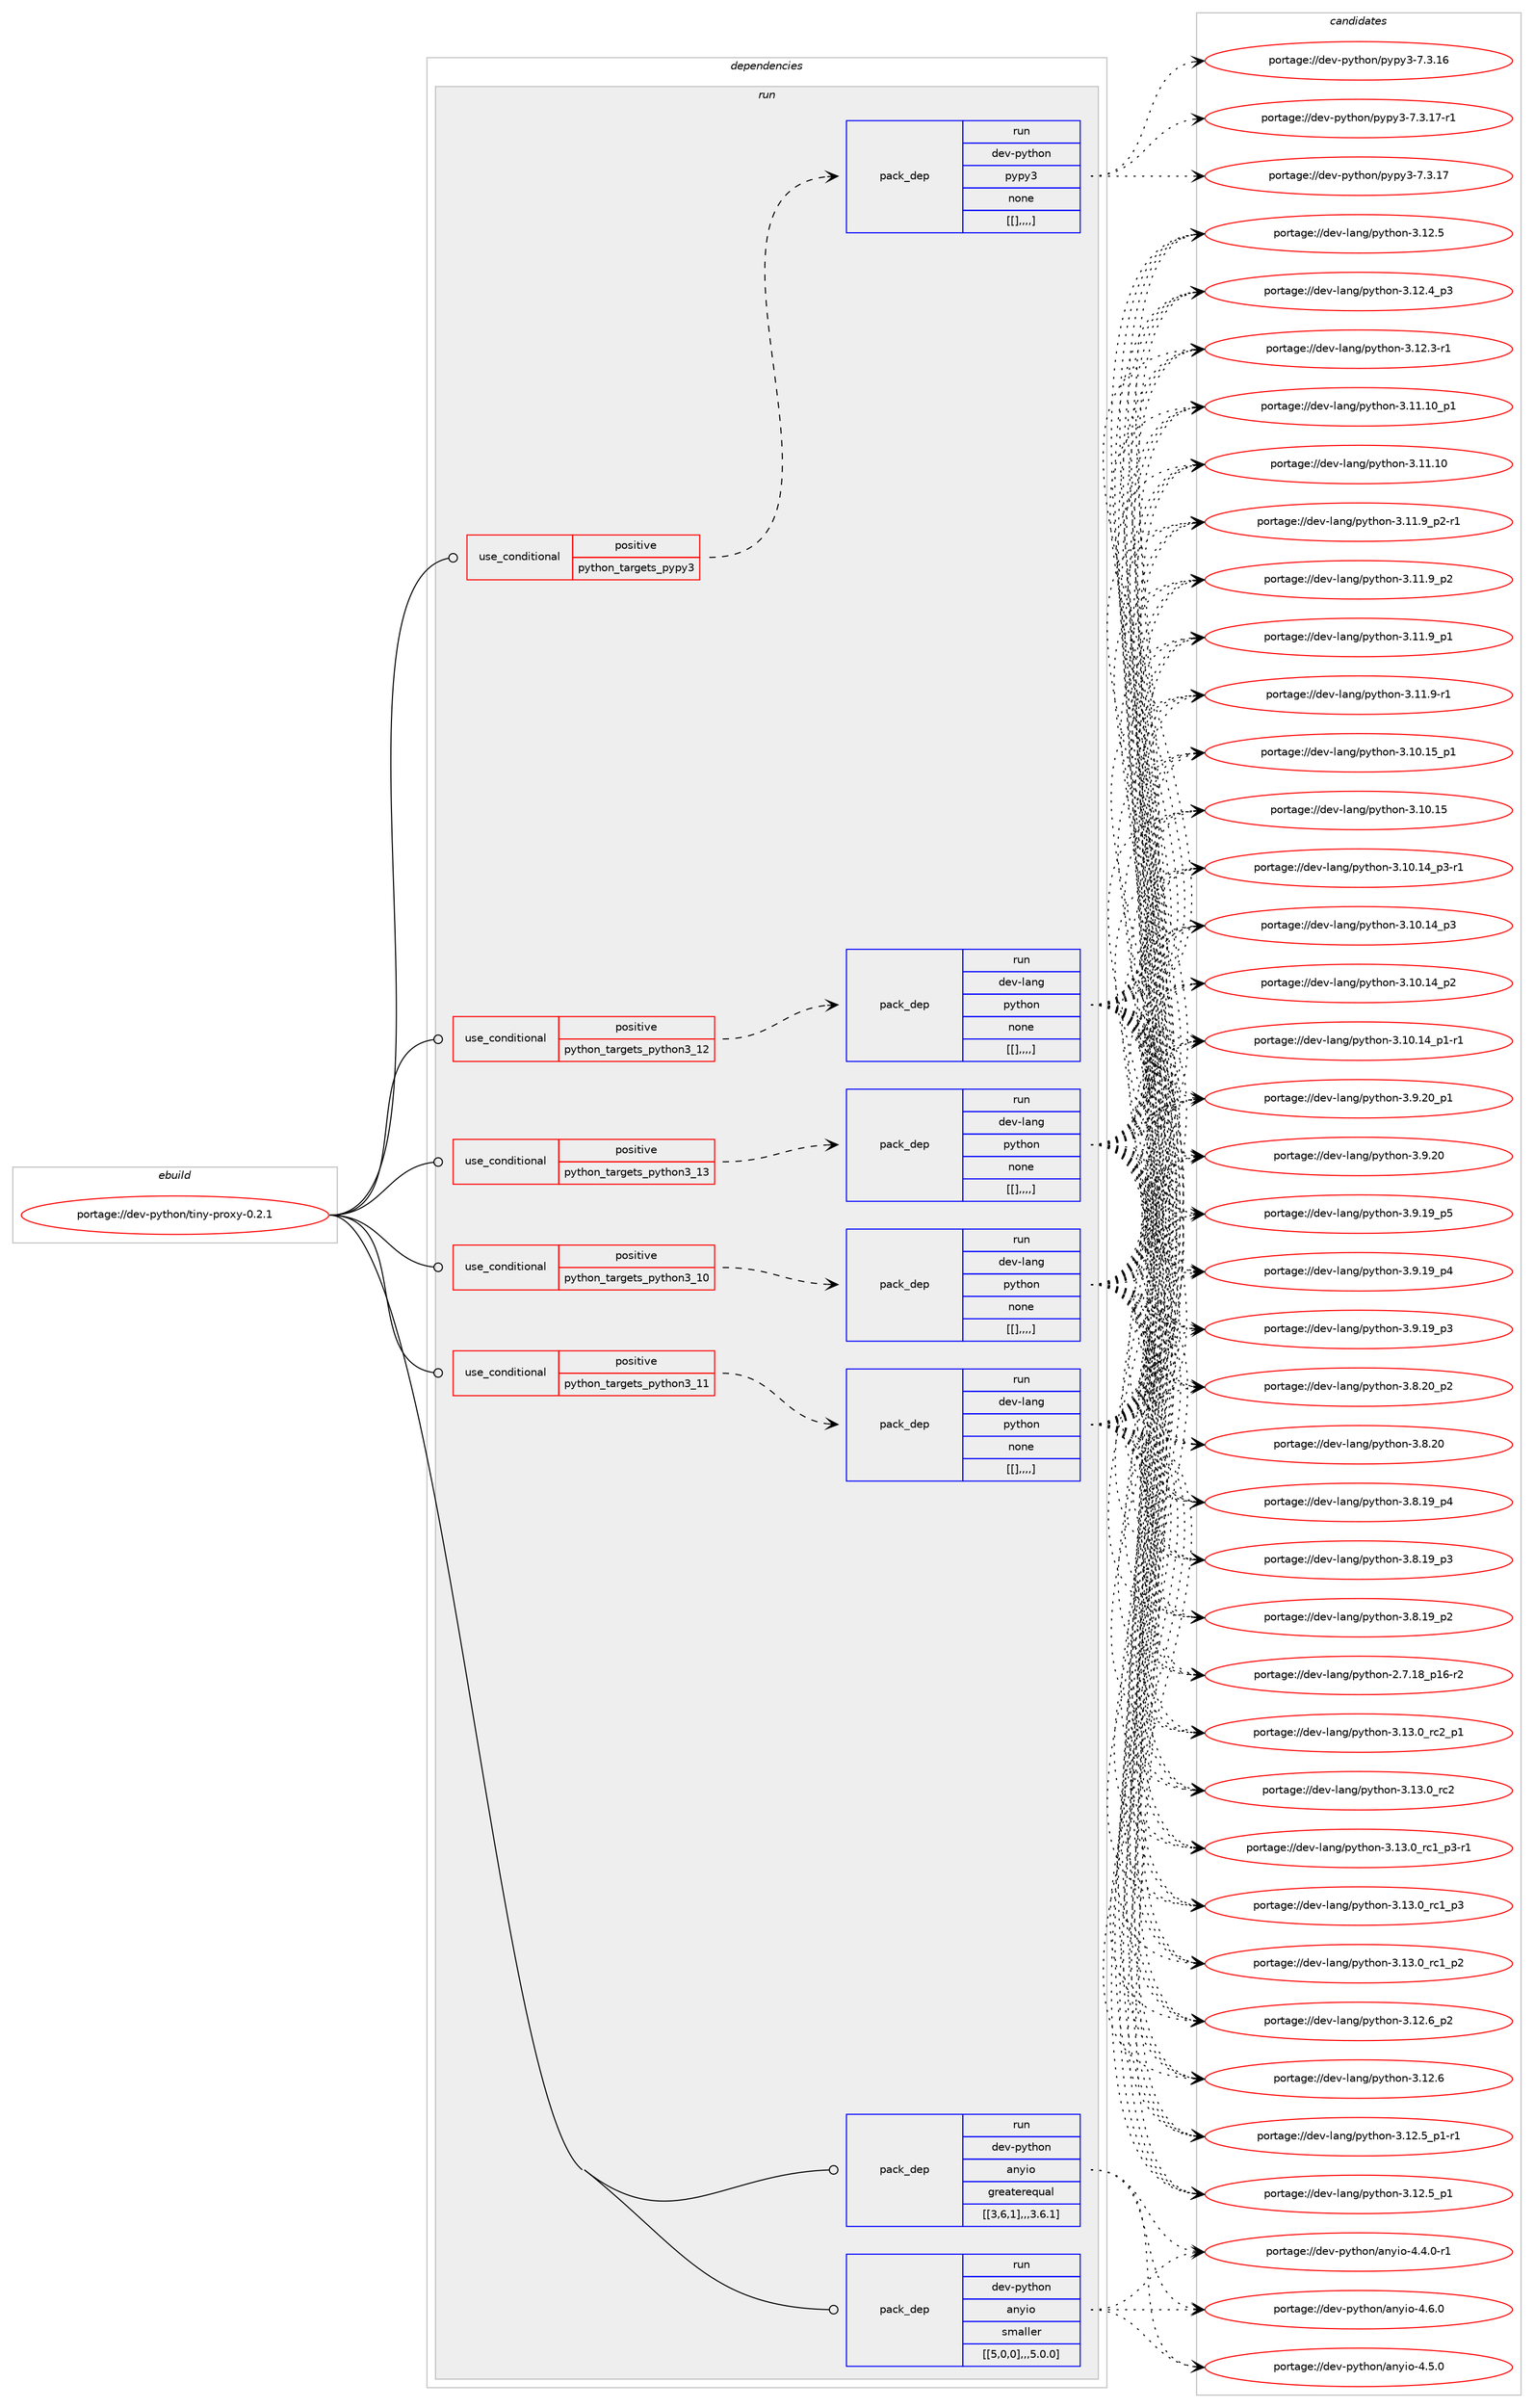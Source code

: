 digraph prolog {

# *************
# Graph options
# *************

newrank=true;
concentrate=true;
compound=true;
graph [rankdir=LR,fontname=Helvetica,fontsize=10,ranksep=1.5];#, ranksep=2.5, nodesep=0.2];
edge  [arrowhead=vee];
node  [fontname=Helvetica,fontsize=10];

# **********
# The ebuild
# **********

subgraph cluster_leftcol {
color=gray;
label=<<i>ebuild</i>>;
id [label="portage://dev-python/tiny-proxy-0.2.1", color=red, width=4, href="../dev-python/tiny-proxy-0.2.1.svg"];
}

# ****************
# The dependencies
# ****************

subgraph cluster_midcol {
color=gray;
label=<<i>dependencies</i>>;
subgraph cluster_compile {
fillcolor="#eeeeee";
style=filled;
label=<<i>compile</i>>;
}
subgraph cluster_compileandrun {
fillcolor="#eeeeee";
style=filled;
label=<<i>compile and run</i>>;
}
subgraph cluster_run {
fillcolor="#eeeeee";
style=filled;
label=<<i>run</i>>;
subgraph cond42246 {
dependency169084 [label=<<TABLE BORDER="0" CELLBORDER="1" CELLSPACING="0" CELLPADDING="4"><TR><TD ROWSPAN="3" CELLPADDING="10">use_conditional</TD></TR><TR><TD>positive</TD></TR><TR><TD>python_targets_pypy3</TD></TR></TABLE>>, shape=none, color=red];
subgraph pack125576 {
dependency169085 [label=<<TABLE BORDER="0" CELLBORDER="1" CELLSPACING="0" CELLPADDING="4" WIDTH="220"><TR><TD ROWSPAN="6" CELLPADDING="30">pack_dep</TD></TR><TR><TD WIDTH="110">run</TD></TR><TR><TD>dev-python</TD></TR><TR><TD>pypy3</TD></TR><TR><TD>none</TD></TR><TR><TD>[[],,,,]</TD></TR></TABLE>>, shape=none, color=blue];
}
dependency169084:e -> dependency169085:w [weight=20,style="dashed",arrowhead="vee"];
}
id:e -> dependency169084:w [weight=20,style="solid",arrowhead="odot"];
subgraph cond42247 {
dependency169086 [label=<<TABLE BORDER="0" CELLBORDER="1" CELLSPACING="0" CELLPADDING="4"><TR><TD ROWSPAN="3" CELLPADDING="10">use_conditional</TD></TR><TR><TD>positive</TD></TR><TR><TD>python_targets_python3_10</TD></TR></TABLE>>, shape=none, color=red];
subgraph pack125577 {
dependency169087 [label=<<TABLE BORDER="0" CELLBORDER="1" CELLSPACING="0" CELLPADDING="4" WIDTH="220"><TR><TD ROWSPAN="6" CELLPADDING="30">pack_dep</TD></TR><TR><TD WIDTH="110">run</TD></TR><TR><TD>dev-lang</TD></TR><TR><TD>python</TD></TR><TR><TD>none</TD></TR><TR><TD>[[],,,,]</TD></TR></TABLE>>, shape=none, color=blue];
}
dependency169086:e -> dependency169087:w [weight=20,style="dashed",arrowhead="vee"];
}
id:e -> dependency169086:w [weight=20,style="solid",arrowhead="odot"];
subgraph cond42248 {
dependency169088 [label=<<TABLE BORDER="0" CELLBORDER="1" CELLSPACING="0" CELLPADDING="4"><TR><TD ROWSPAN="3" CELLPADDING="10">use_conditional</TD></TR><TR><TD>positive</TD></TR><TR><TD>python_targets_python3_11</TD></TR></TABLE>>, shape=none, color=red];
subgraph pack125578 {
dependency169089 [label=<<TABLE BORDER="0" CELLBORDER="1" CELLSPACING="0" CELLPADDING="4" WIDTH="220"><TR><TD ROWSPAN="6" CELLPADDING="30">pack_dep</TD></TR><TR><TD WIDTH="110">run</TD></TR><TR><TD>dev-lang</TD></TR><TR><TD>python</TD></TR><TR><TD>none</TD></TR><TR><TD>[[],,,,]</TD></TR></TABLE>>, shape=none, color=blue];
}
dependency169088:e -> dependency169089:w [weight=20,style="dashed",arrowhead="vee"];
}
id:e -> dependency169088:w [weight=20,style="solid",arrowhead="odot"];
subgraph cond42249 {
dependency169090 [label=<<TABLE BORDER="0" CELLBORDER="1" CELLSPACING="0" CELLPADDING="4"><TR><TD ROWSPAN="3" CELLPADDING="10">use_conditional</TD></TR><TR><TD>positive</TD></TR><TR><TD>python_targets_python3_12</TD></TR></TABLE>>, shape=none, color=red];
subgraph pack125579 {
dependency169091 [label=<<TABLE BORDER="0" CELLBORDER="1" CELLSPACING="0" CELLPADDING="4" WIDTH="220"><TR><TD ROWSPAN="6" CELLPADDING="30">pack_dep</TD></TR><TR><TD WIDTH="110">run</TD></TR><TR><TD>dev-lang</TD></TR><TR><TD>python</TD></TR><TR><TD>none</TD></TR><TR><TD>[[],,,,]</TD></TR></TABLE>>, shape=none, color=blue];
}
dependency169090:e -> dependency169091:w [weight=20,style="dashed",arrowhead="vee"];
}
id:e -> dependency169090:w [weight=20,style="solid",arrowhead="odot"];
subgraph cond42250 {
dependency169092 [label=<<TABLE BORDER="0" CELLBORDER="1" CELLSPACING="0" CELLPADDING="4"><TR><TD ROWSPAN="3" CELLPADDING="10">use_conditional</TD></TR><TR><TD>positive</TD></TR><TR><TD>python_targets_python3_13</TD></TR></TABLE>>, shape=none, color=red];
subgraph pack125580 {
dependency169093 [label=<<TABLE BORDER="0" CELLBORDER="1" CELLSPACING="0" CELLPADDING="4" WIDTH="220"><TR><TD ROWSPAN="6" CELLPADDING="30">pack_dep</TD></TR><TR><TD WIDTH="110">run</TD></TR><TR><TD>dev-lang</TD></TR><TR><TD>python</TD></TR><TR><TD>none</TD></TR><TR><TD>[[],,,,]</TD></TR></TABLE>>, shape=none, color=blue];
}
dependency169092:e -> dependency169093:w [weight=20,style="dashed",arrowhead="vee"];
}
id:e -> dependency169092:w [weight=20,style="solid",arrowhead="odot"];
subgraph pack125581 {
dependency169094 [label=<<TABLE BORDER="0" CELLBORDER="1" CELLSPACING="0" CELLPADDING="4" WIDTH="220"><TR><TD ROWSPAN="6" CELLPADDING="30">pack_dep</TD></TR><TR><TD WIDTH="110">run</TD></TR><TR><TD>dev-python</TD></TR><TR><TD>anyio</TD></TR><TR><TD>greaterequal</TD></TR><TR><TD>[[3,6,1],,,3.6.1]</TD></TR></TABLE>>, shape=none, color=blue];
}
id:e -> dependency169094:w [weight=20,style="solid",arrowhead="odot"];
subgraph pack125582 {
dependency169095 [label=<<TABLE BORDER="0" CELLBORDER="1" CELLSPACING="0" CELLPADDING="4" WIDTH="220"><TR><TD ROWSPAN="6" CELLPADDING="30">pack_dep</TD></TR><TR><TD WIDTH="110">run</TD></TR><TR><TD>dev-python</TD></TR><TR><TD>anyio</TD></TR><TR><TD>smaller</TD></TR><TR><TD>[[5,0,0],,,5.0.0]</TD></TR></TABLE>>, shape=none, color=blue];
}
id:e -> dependency169095:w [weight=20,style="solid",arrowhead="odot"];
}
}

# **************
# The candidates
# **************

subgraph cluster_choices {
rank=same;
color=gray;
label=<<i>candidates</i>>;

subgraph choice125576 {
color=black;
nodesep=1;
choice100101118451121211161041111104711212111212151455546514649554511449 [label="portage://dev-python/pypy3-7.3.17-r1", color=red, width=4,href="../dev-python/pypy3-7.3.17-r1.svg"];
choice10010111845112121116104111110471121211121215145554651464955 [label="portage://dev-python/pypy3-7.3.17", color=red, width=4,href="../dev-python/pypy3-7.3.17.svg"];
choice10010111845112121116104111110471121211121215145554651464954 [label="portage://dev-python/pypy3-7.3.16", color=red, width=4,href="../dev-python/pypy3-7.3.16.svg"];
dependency169085:e -> choice100101118451121211161041111104711212111212151455546514649554511449:w [style=dotted,weight="100"];
dependency169085:e -> choice10010111845112121116104111110471121211121215145554651464955:w [style=dotted,weight="100"];
dependency169085:e -> choice10010111845112121116104111110471121211121215145554651464954:w [style=dotted,weight="100"];
}
subgraph choice125577 {
color=black;
nodesep=1;
choice100101118451089711010347112121116104111110455146495146489511499509511249 [label="portage://dev-lang/python-3.13.0_rc2_p1", color=red, width=4,href="../dev-lang/python-3.13.0_rc2_p1.svg"];
choice10010111845108971101034711212111610411111045514649514648951149950 [label="portage://dev-lang/python-3.13.0_rc2", color=red, width=4,href="../dev-lang/python-3.13.0_rc2.svg"];
choice1001011184510897110103471121211161041111104551464951464895114994995112514511449 [label="portage://dev-lang/python-3.13.0_rc1_p3-r1", color=red, width=4,href="../dev-lang/python-3.13.0_rc1_p3-r1.svg"];
choice100101118451089711010347112121116104111110455146495146489511499499511251 [label="portage://dev-lang/python-3.13.0_rc1_p3", color=red, width=4,href="../dev-lang/python-3.13.0_rc1_p3.svg"];
choice100101118451089711010347112121116104111110455146495146489511499499511250 [label="portage://dev-lang/python-3.13.0_rc1_p2", color=red, width=4,href="../dev-lang/python-3.13.0_rc1_p2.svg"];
choice100101118451089711010347112121116104111110455146495046549511250 [label="portage://dev-lang/python-3.12.6_p2", color=red, width=4,href="../dev-lang/python-3.12.6_p2.svg"];
choice10010111845108971101034711212111610411111045514649504654 [label="portage://dev-lang/python-3.12.6", color=red, width=4,href="../dev-lang/python-3.12.6.svg"];
choice1001011184510897110103471121211161041111104551464950465395112494511449 [label="portage://dev-lang/python-3.12.5_p1-r1", color=red, width=4,href="../dev-lang/python-3.12.5_p1-r1.svg"];
choice100101118451089711010347112121116104111110455146495046539511249 [label="portage://dev-lang/python-3.12.5_p1", color=red, width=4,href="../dev-lang/python-3.12.5_p1.svg"];
choice10010111845108971101034711212111610411111045514649504653 [label="portage://dev-lang/python-3.12.5", color=red, width=4,href="../dev-lang/python-3.12.5.svg"];
choice100101118451089711010347112121116104111110455146495046529511251 [label="portage://dev-lang/python-3.12.4_p3", color=red, width=4,href="../dev-lang/python-3.12.4_p3.svg"];
choice100101118451089711010347112121116104111110455146495046514511449 [label="portage://dev-lang/python-3.12.3-r1", color=red, width=4,href="../dev-lang/python-3.12.3-r1.svg"];
choice10010111845108971101034711212111610411111045514649494649489511249 [label="portage://dev-lang/python-3.11.10_p1", color=red, width=4,href="../dev-lang/python-3.11.10_p1.svg"];
choice1001011184510897110103471121211161041111104551464949464948 [label="portage://dev-lang/python-3.11.10", color=red, width=4,href="../dev-lang/python-3.11.10.svg"];
choice1001011184510897110103471121211161041111104551464949465795112504511449 [label="portage://dev-lang/python-3.11.9_p2-r1", color=red, width=4,href="../dev-lang/python-3.11.9_p2-r1.svg"];
choice100101118451089711010347112121116104111110455146494946579511250 [label="portage://dev-lang/python-3.11.9_p2", color=red, width=4,href="../dev-lang/python-3.11.9_p2.svg"];
choice100101118451089711010347112121116104111110455146494946579511249 [label="portage://dev-lang/python-3.11.9_p1", color=red, width=4,href="../dev-lang/python-3.11.9_p1.svg"];
choice100101118451089711010347112121116104111110455146494946574511449 [label="portage://dev-lang/python-3.11.9-r1", color=red, width=4,href="../dev-lang/python-3.11.9-r1.svg"];
choice10010111845108971101034711212111610411111045514649484649539511249 [label="portage://dev-lang/python-3.10.15_p1", color=red, width=4,href="../dev-lang/python-3.10.15_p1.svg"];
choice1001011184510897110103471121211161041111104551464948464953 [label="portage://dev-lang/python-3.10.15", color=red, width=4,href="../dev-lang/python-3.10.15.svg"];
choice100101118451089711010347112121116104111110455146494846495295112514511449 [label="portage://dev-lang/python-3.10.14_p3-r1", color=red, width=4,href="../dev-lang/python-3.10.14_p3-r1.svg"];
choice10010111845108971101034711212111610411111045514649484649529511251 [label="portage://dev-lang/python-3.10.14_p3", color=red, width=4,href="../dev-lang/python-3.10.14_p3.svg"];
choice10010111845108971101034711212111610411111045514649484649529511250 [label="portage://dev-lang/python-3.10.14_p2", color=red, width=4,href="../dev-lang/python-3.10.14_p2.svg"];
choice100101118451089711010347112121116104111110455146494846495295112494511449 [label="portage://dev-lang/python-3.10.14_p1-r1", color=red, width=4,href="../dev-lang/python-3.10.14_p1-r1.svg"];
choice100101118451089711010347112121116104111110455146574650489511249 [label="portage://dev-lang/python-3.9.20_p1", color=red, width=4,href="../dev-lang/python-3.9.20_p1.svg"];
choice10010111845108971101034711212111610411111045514657465048 [label="portage://dev-lang/python-3.9.20", color=red, width=4,href="../dev-lang/python-3.9.20.svg"];
choice100101118451089711010347112121116104111110455146574649579511253 [label="portage://dev-lang/python-3.9.19_p5", color=red, width=4,href="../dev-lang/python-3.9.19_p5.svg"];
choice100101118451089711010347112121116104111110455146574649579511252 [label="portage://dev-lang/python-3.9.19_p4", color=red, width=4,href="../dev-lang/python-3.9.19_p4.svg"];
choice100101118451089711010347112121116104111110455146574649579511251 [label="portage://dev-lang/python-3.9.19_p3", color=red, width=4,href="../dev-lang/python-3.9.19_p3.svg"];
choice100101118451089711010347112121116104111110455146564650489511250 [label="portage://dev-lang/python-3.8.20_p2", color=red, width=4,href="../dev-lang/python-3.8.20_p2.svg"];
choice10010111845108971101034711212111610411111045514656465048 [label="portage://dev-lang/python-3.8.20", color=red, width=4,href="../dev-lang/python-3.8.20.svg"];
choice100101118451089711010347112121116104111110455146564649579511252 [label="portage://dev-lang/python-3.8.19_p4", color=red, width=4,href="../dev-lang/python-3.8.19_p4.svg"];
choice100101118451089711010347112121116104111110455146564649579511251 [label="portage://dev-lang/python-3.8.19_p3", color=red, width=4,href="../dev-lang/python-3.8.19_p3.svg"];
choice100101118451089711010347112121116104111110455146564649579511250 [label="portage://dev-lang/python-3.8.19_p2", color=red, width=4,href="../dev-lang/python-3.8.19_p2.svg"];
choice100101118451089711010347112121116104111110455046554649569511249544511450 [label="portage://dev-lang/python-2.7.18_p16-r2", color=red, width=4,href="../dev-lang/python-2.7.18_p16-r2.svg"];
dependency169087:e -> choice100101118451089711010347112121116104111110455146495146489511499509511249:w [style=dotted,weight="100"];
dependency169087:e -> choice10010111845108971101034711212111610411111045514649514648951149950:w [style=dotted,weight="100"];
dependency169087:e -> choice1001011184510897110103471121211161041111104551464951464895114994995112514511449:w [style=dotted,weight="100"];
dependency169087:e -> choice100101118451089711010347112121116104111110455146495146489511499499511251:w [style=dotted,weight="100"];
dependency169087:e -> choice100101118451089711010347112121116104111110455146495146489511499499511250:w [style=dotted,weight="100"];
dependency169087:e -> choice100101118451089711010347112121116104111110455146495046549511250:w [style=dotted,weight="100"];
dependency169087:e -> choice10010111845108971101034711212111610411111045514649504654:w [style=dotted,weight="100"];
dependency169087:e -> choice1001011184510897110103471121211161041111104551464950465395112494511449:w [style=dotted,weight="100"];
dependency169087:e -> choice100101118451089711010347112121116104111110455146495046539511249:w [style=dotted,weight="100"];
dependency169087:e -> choice10010111845108971101034711212111610411111045514649504653:w [style=dotted,weight="100"];
dependency169087:e -> choice100101118451089711010347112121116104111110455146495046529511251:w [style=dotted,weight="100"];
dependency169087:e -> choice100101118451089711010347112121116104111110455146495046514511449:w [style=dotted,weight="100"];
dependency169087:e -> choice10010111845108971101034711212111610411111045514649494649489511249:w [style=dotted,weight="100"];
dependency169087:e -> choice1001011184510897110103471121211161041111104551464949464948:w [style=dotted,weight="100"];
dependency169087:e -> choice1001011184510897110103471121211161041111104551464949465795112504511449:w [style=dotted,weight="100"];
dependency169087:e -> choice100101118451089711010347112121116104111110455146494946579511250:w [style=dotted,weight="100"];
dependency169087:e -> choice100101118451089711010347112121116104111110455146494946579511249:w [style=dotted,weight="100"];
dependency169087:e -> choice100101118451089711010347112121116104111110455146494946574511449:w [style=dotted,weight="100"];
dependency169087:e -> choice10010111845108971101034711212111610411111045514649484649539511249:w [style=dotted,weight="100"];
dependency169087:e -> choice1001011184510897110103471121211161041111104551464948464953:w [style=dotted,weight="100"];
dependency169087:e -> choice100101118451089711010347112121116104111110455146494846495295112514511449:w [style=dotted,weight="100"];
dependency169087:e -> choice10010111845108971101034711212111610411111045514649484649529511251:w [style=dotted,weight="100"];
dependency169087:e -> choice10010111845108971101034711212111610411111045514649484649529511250:w [style=dotted,weight="100"];
dependency169087:e -> choice100101118451089711010347112121116104111110455146494846495295112494511449:w [style=dotted,weight="100"];
dependency169087:e -> choice100101118451089711010347112121116104111110455146574650489511249:w [style=dotted,weight="100"];
dependency169087:e -> choice10010111845108971101034711212111610411111045514657465048:w [style=dotted,weight="100"];
dependency169087:e -> choice100101118451089711010347112121116104111110455146574649579511253:w [style=dotted,weight="100"];
dependency169087:e -> choice100101118451089711010347112121116104111110455146574649579511252:w [style=dotted,weight="100"];
dependency169087:e -> choice100101118451089711010347112121116104111110455146574649579511251:w [style=dotted,weight="100"];
dependency169087:e -> choice100101118451089711010347112121116104111110455146564650489511250:w [style=dotted,weight="100"];
dependency169087:e -> choice10010111845108971101034711212111610411111045514656465048:w [style=dotted,weight="100"];
dependency169087:e -> choice100101118451089711010347112121116104111110455146564649579511252:w [style=dotted,weight="100"];
dependency169087:e -> choice100101118451089711010347112121116104111110455146564649579511251:w [style=dotted,weight="100"];
dependency169087:e -> choice100101118451089711010347112121116104111110455146564649579511250:w [style=dotted,weight="100"];
dependency169087:e -> choice100101118451089711010347112121116104111110455046554649569511249544511450:w [style=dotted,weight="100"];
}
subgraph choice125578 {
color=black;
nodesep=1;
choice100101118451089711010347112121116104111110455146495146489511499509511249 [label="portage://dev-lang/python-3.13.0_rc2_p1", color=red, width=4,href="../dev-lang/python-3.13.0_rc2_p1.svg"];
choice10010111845108971101034711212111610411111045514649514648951149950 [label="portage://dev-lang/python-3.13.0_rc2", color=red, width=4,href="../dev-lang/python-3.13.0_rc2.svg"];
choice1001011184510897110103471121211161041111104551464951464895114994995112514511449 [label="portage://dev-lang/python-3.13.0_rc1_p3-r1", color=red, width=4,href="../dev-lang/python-3.13.0_rc1_p3-r1.svg"];
choice100101118451089711010347112121116104111110455146495146489511499499511251 [label="portage://dev-lang/python-3.13.0_rc1_p3", color=red, width=4,href="../dev-lang/python-3.13.0_rc1_p3.svg"];
choice100101118451089711010347112121116104111110455146495146489511499499511250 [label="portage://dev-lang/python-3.13.0_rc1_p2", color=red, width=4,href="../dev-lang/python-3.13.0_rc1_p2.svg"];
choice100101118451089711010347112121116104111110455146495046549511250 [label="portage://dev-lang/python-3.12.6_p2", color=red, width=4,href="../dev-lang/python-3.12.6_p2.svg"];
choice10010111845108971101034711212111610411111045514649504654 [label="portage://dev-lang/python-3.12.6", color=red, width=4,href="../dev-lang/python-3.12.6.svg"];
choice1001011184510897110103471121211161041111104551464950465395112494511449 [label="portage://dev-lang/python-3.12.5_p1-r1", color=red, width=4,href="../dev-lang/python-3.12.5_p1-r1.svg"];
choice100101118451089711010347112121116104111110455146495046539511249 [label="portage://dev-lang/python-3.12.5_p1", color=red, width=4,href="../dev-lang/python-3.12.5_p1.svg"];
choice10010111845108971101034711212111610411111045514649504653 [label="portage://dev-lang/python-3.12.5", color=red, width=4,href="../dev-lang/python-3.12.5.svg"];
choice100101118451089711010347112121116104111110455146495046529511251 [label="portage://dev-lang/python-3.12.4_p3", color=red, width=4,href="../dev-lang/python-3.12.4_p3.svg"];
choice100101118451089711010347112121116104111110455146495046514511449 [label="portage://dev-lang/python-3.12.3-r1", color=red, width=4,href="../dev-lang/python-3.12.3-r1.svg"];
choice10010111845108971101034711212111610411111045514649494649489511249 [label="portage://dev-lang/python-3.11.10_p1", color=red, width=4,href="../dev-lang/python-3.11.10_p1.svg"];
choice1001011184510897110103471121211161041111104551464949464948 [label="portage://dev-lang/python-3.11.10", color=red, width=4,href="../dev-lang/python-3.11.10.svg"];
choice1001011184510897110103471121211161041111104551464949465795112504511449 [label="portage://dev-lang/python-3.11.9_p2-r1", color=red, width=4,href="../dev-lang/python-3.11.9_p2-r1.svg"];
choice100101118451089711010347112121116104111110455146494946579511250 [label="portage://dev-lang/python-3.11.9_p2", color=red, width=4,href="../dev-lang/python-3.11.9_p2.svg"];
choice100101118451089711010347112121116104111110455146494946579511249 [label="portage://dev-lang/python-3.11.9_p1", color=red, width=4,href="../dev-lang/python-3.11.9_p1.svg"];
choice100101118451089711010347112121116104111110455146494946574511449 [label="portage://dev-lang/python-3.11.9-r1", color=red, width=4,href="../dev-lang/python-3.11.9-r1.svg"];
choice10010111845108971101034711212111610411111045514649484649539511249 [label="portage://dev-lang/python-3.10.15_p1", color=red, width=4,href="../dev-lang/python-3.10.15_p1.svg"];
choice1001011184510897110103471121211161041111104551464948464953 [label="portage://dev-lang/python-3.10.15", color=red, width=4,href="../dev-lang/python-3.10.15.svg"];
choice100101118451089711010347112121116104111110455146494846495295112514511449 [label="portage://dev-lang/python-3.10.14_p3-r1", color=red, width=4,href="../dev-lang/python-3.10.14_p3-r1.svg"];
choice10010111845108971101034711212111610411111045514649484649529511251 [label="portage://dev-lang/python-3.10.14_p3", color=red, width=4,href="../dev-lang/python-3.10.14_p3.svg"];
choice10010111845108971101034711212111610411111045514649484649529511250 [label="portage://dev-lang/python-3.10.14_p2", color=red, width=4,href="../dev-lang/python-3.10.14_p2.svg"];
choice100101118451089711010347112121116104111110455146494846495295112494511449 [label="portage://dev-lang/python-3.10.14_p1-r1", color=red, width=4,href="../dev-lang/python-3.10.14_p1-r1.svg"];
choice100101118451089711010347112121116104111110455146574650489511249 [label="portage://dev-lang/python-3.9.20_p1", color=red, width=4,href="../dev-lang/python-3.9.20_p1.svg"];
choice10010111845108971101034711212111610411111045514657465048 [label="portage://dev-lang/python-3.9.20", color=red, width=4,href="../dev-lang/python-3.9.20.svg"];
choice100101118451089711010347112121116104111110455146574649579511253 [label="portage://dev-lang/python-3.9.19_p5", color=red, width=4,href="../dev-lang/python-3.9.19_p5.svg"];
choice100101118451089711010347112121116104111110455146574649579511252 [label="portage://dev-lang/python-3.9.19_p4", color=red, width=4,href="../dev-lang/python-3.9.19_p4.svg"];
choice100101118451089711010347112121116104111110455146574649579511251 [label="portage://dev-lang/python-3.9.19_p3", color=red, width=4,href="../dev-lang/python-3.9.19_p3.svg"];
choice100101118451089711010347112121116104111110455146564650489511250 [label="portage://dev-lang/python-3.8.20_p2", color=red, width=4,href="../dev-lang/python-3.8.20_p2.svg"];
choice10010111845108971101034711212111610411111045514656465048 [label="portage://dev-lang/python-3.8.20", color=red, width=4,href="../dev-lang/python-3.8.20.svg"];
choice100101118451089711010347112121116104111110455146564649579511252 [label="portage://dev-lang/python-3.8.19_p4", color=red, width=4,href="../dev-lang/python-3.8.19_p4.svg"];
choice100101118451089711010347112121116104111110455146564649579511251 [label="portage://dev-lang/python-3.8.19_p3", color=red, width=4,href="../dev-lang/python-3.8.19_p3.svg"];
choice100101118451089711010347112121116104111110455146564649579511250 [label="portage://dev-lang/python-3.8.19_p2", color=red, width=4,href="../dev-lang/python-3.8.19_p2.svg"];
choice100101118451089711010347112121116104111110455046554649569511249544511450 [label="portage://dev-lang/python-2.7.18_p16-r2", color=red, width=4,href="../dev-lang/python-2.7.18_p16-r2.svg"];
dependency169089:e -> choice100101118451089711010347112121116104111110455146495146489511499509511249:w [style=dotted,weight="100"];
dependency169089:e -> choice10010111845108971101034711212111610411111045514649514648951149950:w [style=dotted,weight="100"];
dependency169089:e -> choice1001011184510897110103471121211161041111104551464951464895114994995112514511449:w [style=dotted,weight="100"];
dependency169089:e -> choice100101118451089711010347112121116104111110455146495146489511499499511251:w [style=dotted,weight="100"];
dependency169089:e -> choice100101118451089711010347112121116104111110455146495146489511499499511250:w [style=dotted,weight="100"];
dependency169089:e -> choice100101118451089711010347112121116104111110455146495046549511250:w [style=dotted,weight="100"];
dependency169089:e -> choice10010111845108971101034711212111610411111045514649504654:w [style=dotted,weight="100"];
dependency169089:e -> choice1001011184510897110103471121211161041111104551464950465395112494511449:w [style=dotted,weight="100"];
dependency169089:e -> choice100101118451089711010347112121116104111110455146495046539511249:w [style=dotted,weight="100"];
dependency169089:e -> choice10010111845108971101034711212111610411111045514649504653:w [style=dotted,weight="100"];
dependency169089:e -> choice100101118451089711010347112121116104111110455146495046529511251:w [style=dotted,weight="100"];
dependency169089:e -> choice100101118451089711010347112121116104111110455146495046514511449:w [style=dotted,weight="100"];
dependency169089:e -> choice10010111845108971101034711212111610411111045514649494649489511249:w [style=dotted,weight="100"];
dependency169089:e -> choice1001011184510897110103471121211161041111104551464949464948:w [style=dotted,weight="100"];
dependency169089:e -> choice1001011184510897110103471121211161041111104551464949465795112504511449:w [style=dotted,weight="100"];
dependency169089:e -> choice100101118451089711010347112121116104111110455146494946579511250:w [style=dotted,weight="100"];
dependency169089:e -> choice100101118451089711010347112121116104111110455146494946579511249:w [style=dotted,weight="100"];
dependency169089:e -> choice100101118451089711010347112121116104111110455146494946574511449:w [style=dotted,weight="100"];
dependency169089:e -> choice10010111845108971101034711212111610411111045514649484649539511249:w [style=dotted,weight="100"];
dependency169089:e -> choice1001011184510897110103471121211161041111104551464948464953:w [style=dotted,weight="100"];
dependency169089:e -> choice100101118451089711010347112121116104111110455146494846495295112514511449:w [style=dotted,weight="100"];
dependency169089:e -> choice10010111845108971101034711212111610411111045514649484649529511251:w [style=dotted,weight="100"];
dependency169089:e -> choice10010111845108971101034711212111610411111045514649484649529511250:w [style=dotted,weight="100"];
dependency169089:e -> choice100101118451089711010347112121116104111110455146494846495295112494511449:w [style=dotted,weight="100"];
dependency169089:e -> choice100101118451089711010347112121116104111110455146574650489511249:w [style=dotted,weight="100"];
dependency169089:e -> choice10010111845108971101034711212111610411111045514657465048:w [style=dotted,weight="100"];
dependency169089:e -> choice100101118451089711010347112121116104111110455146574649579511253:w [style=dotted,weight="100"];
dependency169089:e -> choice100101118451089711010347112121116104111110455146574649579511252:w [style=dotted,weight="100"];
dependency169089:e -> choice100101118451089711010347112121116104111110455146574649579511251:w [style=dotted,weight="100"];
dependency169089:e -> choice100101118451089711010347112121116104111110455146564650489511250:w [style=dotted,weight="100"];
dependency169089:e -> choice10010111845108971101034711212111610411111045514656465048:w [style=dotted,weight="100"];
dependency169089:e -> choice100101118451089711010347112121116104111110455146564649579511252:w [style=dotted,weight="100"];
dependency169089:e -> choice100101118451089711010347112121116104111110455146564649579511251:w [style=dotted,weight="100"];
dependency169089:e -> choice100101118451089711010347112121116104111110455146564649579511250:w [style=dotted,weight="100"];
dependency169089:e -> choice100101118451089711010347112121116104111110455046554649569511249544511450:w [style=dotted,weight="100"];
}
subgraph choice125579 {
color=black;
nodesep=1;
choice100101118451089711010347112121116104111110455146495146489511499509511249 [label="portage://dev-lang/python-3.13.0_rc2_p1", color=red, width=4,href="../dev-lang/python-3.13.0_rc2_p1.svg"];
choice10010111845108971101034711212111610411111045514649514648951149950 [label="portage://dev-lang/python-3.13.0_rc2", color=red, width=4,href="../dev-lang/python-3.13.0_rc2.svg"];
choice1001011184510897110103471121211161041111104551464951464895114994995112514511449 [label="portage://dev-lang/python-3.13.0_rc1_p3-r1", color=red, width=4,href="../dev-lang/python-3.13.0_rc1_p3-r1.svg"];
choice100101118451089711010347112121116104111110455146495146489511499499511251 [label="portage://dev-lang/python-3.13.0_rc1_p3", color=red, width=4,href="../dev-lang/python-3.13.0_rc1_p3.svg"];
choice100101118451089711010347112121116104111110455146495146489511499499511250 [label="portage://dev-lang/python-3.13.0_rc1_p2", color=red, width=4,href="../dev-lang/python-3.13.0_rc1_p2.svg"];
choice100101118451089711010347112121116104111110455146495046549511250 [label="portage://dev-lang/python-3.12.6_p2", color=red, width=4,href="../dev-lang/python-3.12.6_p2.svg"];
choice10010111845108971101034711212111610411111045514649504654 [label="portage://dev-lang/python-3.12.6", color=red, width=4,href="../dev-lang/python-3.12.6.svg"];
choice1001011184510897110103471121211161041111104551464950465395112494511449 [label="portage://dev-lang/python-3.12.5_p1-r1", color=red, width=4,href="../dev-lang/python-3.12.5_p1-r1.svg"];
choice100101118451089711010347112121116104111110455146495046539511249 [label="portage://dev-lang/python-3.12.5_p1", color=red, width=4,href="../dev-lang/python-3.12.5_p1.svg"];
choice10010111845108971101034711212111610411111045514649504653 [label="portage://dev-lang/python-3.12.5", color=red, width=4,href="../dev-lang/python-3.12.5.svg"];
choice100101118451089711010347112121116104111110455146495046529511251 [label="portage://dev-lang/python-3.12.4_p3", color=red, width=4,href="../dev-lang/python-3.12.4_p3.svg"];
choice100101118451089711010347112121116104111110455146495046514511449 [label="portage://dev-lang/python-3.12.3-r1", color=red, width=4,href="../dev-lang/python-3.12.3-r1.svg"];
choice10010111845108971101034711212111610411111045514649494649489511249 [label="portage://dev-lang/python-3.11.10_p1", color=red, width=4,href="../dev-lang/python-3.11.10_p1.svg"];
choice1001011184510897110103471121211161041111104551464949464948 [label="portage://dev-lang/python-3.11.10", color=red, width=4,href="../dev-lang/python-3.11.10.svg"];
choice1001011184510897110103471121211161041111104551464949465795112504511449 [label="portage://dev-lang/python-3.11.9_p2-r1", color=red, width=4,href="../dev-lang/python-3.11.9_p2-r1.svg"];
choice100101118451089711010347112121116104111110455146494946579511250 [label="portage://dev-lang/python-3.11.9_p2", color=red, width=4,href="../dev-lang/python-3.11.9_p2.svg"];
choice100101118451089711010347112121116104111110455146494946579511249 [label="portage://dev-lang/python-3.11.9_p1", color=red, width=4,href="../dev-lang/python-3.11.9_p1.svg"];
choice100101118451089711010347112121116104111110455146494946574511449 [label="portage://dev-lang/python-3.11.9-r1", color=red, width=4,href="../dev-lang/python-3.11.9-r1.svg"];
choice10010111845108971101034711212111610411111045514649484649539511249 [label="portage://dev-lang/python-3.10.15_p1", color=red, width=4,href="../dev-lang/python-3.10.15_p1.svg"];
choice1001011184510897110103471121211161041111104551464948464953 [label="portage://dev-lang/python-3.10.15", color=red, width=4,href="../dev-lang/python-3.10.15.svg"];
choice100101118451089711010347112121116104111110455146494846495295112514511449 [label="portage://dev-lang/python-3.10.14_p3-r1", color=red, width=4,href="../dev-lang/python-3.10.14_p3-r1.svg"];
choice10010111845108971101034711212111610411111045514649484649529511251 [label="portage://dev-lang/python-3.10.14_p3", color=red, width=4,href="../dev-lang/python-3.10.14_p3.svg"];
choice10010111845108971101034711212111610411111045514649484649529511250 [label="portage://dev-lang/python-3.10.14_p2", color=red, width=4,href="../dev-lang/python-3.10.14_p2.svg"];
choice100101118451089711010347112121116104111110455146494846495295112494511449 [label="portage://dev-lang/python-3.10.14_p1-r1", color=red, width=4,href="../dev-lang/python-3.10.14_p1-r1.svg"];
choice100101118451089711010347112121116104111110455146574650489511249 [label="portage://dev-lang/python-3.9.20_p1", color=red, width=4,href="../dev-lang/python-3.9.20_p1.svg"];
choice10010111845108971101034711212111610411111045514657465048 [label="portage://dev-lang/python-3.9.20", color=red, width=4,href="../dev-lang/python-3.9.20.svg"];
choice100101118451089711010347112121116104111110455146574649579511253 [label="portage://dev-lang/python-3.9.19_p5", color=red, width=4,href="../dev-lang/python-3.9.19_p5.svg"];
choice100101118451089711010347112121116104111110455146574649579511252 [label="portage://dev-lang/python-3.9.19_p4", color=red, width=4,href="../dev-lang/python-3.9.19_p4.svg"];
choice100101118451089711010347112121116104111110455146574649579511251 [label="portage://dev-lang/python-3.9.19_p3", color=red, width=4,href="../dev-lang/python-3.9.19_p3.svg"];
choice100101118451089711010347112121116104111110455146564650489511250 [label="portage://dev-lang/python-3.8.20_p2", color=red, width=4,href="../dev-lang/python-3.8.20_p2.svg"];
choice10010111845108971101034711212111610411111045514656465048 [label="portage://dev-lang/python-3.8.20", color=red, width=4,href="../dev-lang/python-3.8.20.svg"];
choice100101118451089711010347112121116104111110455146564649579511252 [label="portage://dev-lang/python-3.8.19_p4", color=red, width=4,href="../dev-lang/python-3.8.19_p4.svg"];
choice100101118451089711010347112121116104111110455146564649579511251 [label="portage://dev-lang/python-3.8.19_p3", color=red, width=4,href="../dev-lang/python-3.8.19_p3.svg"];
choice100101118451089711010347112121116104111110455146564649579511250 [label="portage://dev-lang/python-3.8.19_p2", color=red, width=4,href="../dev-lang/python-3.8.19_p2.svg"];
choice100101118451089711010347112121116104111110455046554649569511249544511450 [label="portage://dev-lang/python-2.7.18_p16-r2", color=red, width=4,href="../dev-lang/python-2.7.18_p16-r2.svg"];
dependency169091:e -> choice100101118451089711010347112121116104111110455146495146489511499509511249:w [style=dotted,weight="100"];
dependency169091:e -> choice10010111845108971101034711212111610411111045514649514648951149950:w [style=dotted,weight="100"];
dependency169091:e -> choice1001011184510897110103471121211161041111104551464951464895114994995112514511449:w [style=dotted,weight="100"];
dependency169091:e -> choice100101118451089711010347112121116104111110455146495146489511499499511251:w [style=dotted,weight="100"];
dependency169091:e -> choice100101118451089711010347112121116104111110455146495146489511499499511250:w [style=dotted,weight="100"];
dependency169091:e -> choice100101118451089711010347112121116104111110455146495046549511250:w [style=dotted,weight="100"];
dependency169091:e -> choice10010111845108971101034711212111610411111045514649504654:w [style=dotted,weight="100"];
dependency169091:e -> choice1001011184510897110103471121211161041111104551464950465395112494511449:w [style=dotted,weight="100"];
dependency169091:e -> choice100101118451089711010347112121116104111110455146495046539511249:w [style=dotted,weight="100"];
dependency169091:e -> choice10010111845108971101034711212111610411111045514649504653:w [style=dotted,weight="100"];
dependency169091:e -> choice100101118451089711010347112121116104111110455146495046529511251:w [style=dotted,weight="100"];
dependency169091:e -> choice100101118451089711010347112121116104111110455146495046514511449:w [style=dotted,weight="100"];
dependency169091:e -> choice10010111845108971101034711212111610411111045514649494649489511249:w [style=dotted,weight="100"];
dependency169091:e -> choice1001011184510897110103471121211161041111104551464949464948:w [style=dotted,weight="100"];
dependency169091:e -> choice1001011184510897110103471121211161041111104551464949465795112504511449:w [style=dotted,weight="100"];
dependency169091:e -> choice100101118451089711010347112121116104111110455146494946579511250:w [style=dotted,weight="100"];
dependency169091:e -> choice100101118451089711010347112121116104111110455146494946579511249:w [style=dotted,weight="100"];
dependency169091:e -> choice100101118451089711010347112121116104111110455146494946574511449:w [style=dotted,weight="100"];
dependency169091:e -> choice10010111845108971101034711212111610411111045514649484649539511249:w [style=dotted,weight="100"];
dependency169091:e -> choice1001011184510897110103471121211161041111104551464948464953:w [style=dotted,weight="100"];
dependency169091:e -> choice100101118451089711010347112121116104111110455146494846495295112514511449:w [style=dotted,weight="100"];
dependency169091:e -> choice10010111845108971101034711212111610411111045514649484649529511251:w [style=dotted,weight="100"];
dependency169091:e -> choice10010111845108971101034711212111610411111045514649484649529511250:w [style=dotted,weight="100"];
dependency169091:e -> choice100101118451089711010347112121116104111110455146494846495295112494511449:w [style=dotted,weight="100"];
dependency169091:e -> choice100101118451089711010347112121116104111110455146574650489511249:w [style=dotted,weight="100"];
dependency169091:e -> choice10010111845108971101034711212111610411111045514657465048:w [style=dotted,weight="100"];
dependency169091:e -> choice100101118451089711010347112121116104111110455146574649579511253:w [style=dotted,weight="100"];
dependency169091:e -> choice100101118451089711010347112121116104111110455146574649579511252:w [style=dotted,weight="100"];
dependency169091:e -> choice100101118451089711010347112121116104111110455146574649579511251:w [style=dotted,weight="100"];
dependency169091:e -> choice100101118451089711010347112121116104111110455146564650489511250:w [style=dotted,weight="100"];
dependency169091:e -> choice10010111845108971101034711212111610411111045514656465048:w [style=dotted,weight="100"];
dependency169091:e -> choice100101118451089711010347112121116104111110455146564649579511252:w [style=dotted,weight="100"];
dependency169091:e -> choice100101118451089711010347112121116104111110455146564649579511251:w [style=dotted,weight="100"];
dependency169091:e -> choice100101118451089711010347112121116104111110455146564649579511250:w [style=dotted,weight="100"];
dependency169091:e -> choice100101118451089711010347112121116104111110455046554649569511249544511450:w [style=dotted,weight="100"];
}
subgraph choice125580 {
color=black;
nodesep=1;
choice100101118451089711010347112121116104111110455146495146489511499509511249 [label="portage://dev-lang/python-3.13.0_rc2_p1", color=red, width=4,href="../dev-lang/python-3.13.0_rc2_p1.svg"];
choice10010111845108971101034711212111610411111045514649514648951149950 [label="portage://dev-lang/python-3.13.0_rc2", color=red, width=4,href="../dev-lang/python-3.13.0_rc2.svg"];
choice1001011184510897110103471121211161041111104551464951464895114994995112514511449 [label="portage://dev-lang/python-3.13.0_rc1_p3-r1", color=red, width=4,href="../dev-lang/python-3.13.0_rc1_p3-r1.svg"];
choice100101118451089711010347112121116104111110455146495146489511499499511251 [label="portage://dev-lang/python-3.13.0_rc1_p3", color=red, width=4,href="../dev-lang/python-3.13.0_rc1_p3.svg"];
choice100101118451089711010347112121116104111110455146495146489511499499511250 [label="portage://dev-lang/python-3.13.0_rc1_p2", color=red, width=4,href="../dev-lang/python-3.13.0_rc1_p2.svg"];
choice100101118451089711010347112121116104111110455146495046549511250 [label="portage://dev-lang/python-3.12.6_p2", color=red, width=4,href="../dev-lang/python-3.12.6_p2.svg"];
choice10010111845108971101034711212111610411111045514649504654 [label="portage://dev-lang/python-3.12.6", color=red, width=4,href="../dev-lang/python-3.12.6.svg"];
choice1001011184510897110103471121211161041111104551464950465395112494511449 [label="portage://dev-lang/python-3.12.5_p1-r1", color=red, width=4,href="../dev-lang/python-3.12.5_p1-r1.svg"];
choice100101118451089711010347112121116104111110455146495046539511249 [label="portage://dev-lang/python-3.12.5_p1", color=red, width=4,href="../dev-lang/python-3.12.5_p1.svg"];
choice10010111845108971101034711212111610411111045514649504653 [label="portage://dev-lang/python-3.12.5", color=red, width=4,href="../dev-lang/python-3.12.5.svg"];
choice100101118451089711010347112121116104111110455146495046529511251 [label="portage://dev-lang/python-3.12.4_p3", color=red, width=4,href="../dev-lang/python-3.12.4_p3.svg"];
choice100101118451089711010347112121116104111110455146495046514511449 [label="portage://dev-lang/python-3.12.3-r1", color=red, width=4,href="../dev-lang/python-3.12.3-r1.svg"];
choice10010111845108971101034711212111610411111045514649494649489511249 [label="portage://dev-lang/python-3.11.10_p1", color=red, width=4,href="../dev-lang/python-3.11.10_p1.svg"];
choice1001011184510897110103471121211161041111104551464949464948 [label="portage://dev-lang/python-3.11.10", color=red, width=4,href="../dev-lang/python-3.11.10.svg"];
choice1001011184510897110103471121211161041111104551464949465795112504511449 [label="portage://dev-lang/python-3.11.9_p2-r1", color=red, width=4,href="../dev-lang/python-3.11.9_p2-r1.svg"];
choice100101118451089711010347112121116104111110455146494946579511250 [label="portage://dev-lang/python-3.11.9_p2", color=red, width=4,href="../dev-lang/python-3.11.9_p2.svg"];
choice100101118451089711010347112121116104111110455146494946579511249 [label="portage://dev-lang/python-3.11.9_p1", color=red, width=4,href="../dev-lang/python-3.11.9_p1.svg"];
choice100101118451089711010347112121116104111110455146494946574511449 [label="portage://dev-lang/python-3.11.9-r1", color=red, width=4,href="../dev-lang/python-3.11.9-r1.svg"];
choice10010111845108971101034711212111610411111045514649484649539511249 [label="portage://dev-lang/python-3.10.15_p1", color=red, width=4,href="../dev-lang/python-3.10.15_p1.svg"];
choice1001011184510897110103471121211161041111104551464948464953 [label="portage://dev-lang/python-3.10.15", color=red, width=4,href="../dev-lang/python-3.10.15.svg"];
choice100101118451089711010347112121116104111110455146494846495295112514511449 [label="portage://dev-lang/python-3.10.14_p3-r1", color=red, width=4,href="../dev-lang/python-3.10.14_p3-r1.svg"];
choice10010111845108971101034711212111610411111045514649484649529511251 [label="portage://dev-lang/python-3.10.14_p3", color=red, width=4,href="../dev-lang/python-3.10.14_p3.svg"];
choice10010111845108971101034711212111610411111045514649484649529511250 [label="portage://dev-lang/python-3.10.14_p2", color=red, width=4,href="../dev-lang/python-3.10.14_p2.svg"];
choice100101118451089711010347112121116104111110455146494846495295112494511449 [label="portage://dev-lang/python-3.10.14_p1-r1", color=red, width=4,href="../dev-lang/python-3.10.14_p1-r1.svg"];
choice100101118451089711010347112121116104111110455146574650489511249 [label="portage://dev-lang/python-3.9.20_p1", color=red, width=4,href="../dev-lang/python-3.9.20_p1.svg"];
choice10010111845108971101034711212111610411111045514657465048 [label="portage://dev-lang/python-3.9.20", color=red, width=4,href="../dev-lang/python-3.9.20.svg"];
choice100101118451089711010347112121116104111110455146574649579511253 [label="portage://dev-lang/python-3.9.19_p5", color=red, width=4,href="../dev-lang/python-3.9.19_p5.svg"];
choice100101118451089711010347112121116104111110455146574649579511252 [label="portage://dev-lang/python-3.9.19_p4", color=red, width=4,href="../dev-lang/python-3.9.19_p4.svg"];
choice100101118451089711010347112121116104111110455146574649579511251 [label="portage://dev-lang/python-3.9.19_p3", color=red, width=4,href="../dev-lang/python-3.9.19_p3.svg"];
choice100101118451089711010347112121116104111110455146564650489511250 [label="portage://dev-lang/python-3.8.20_p2", color=red, width=4,href="../dev-lang/python-3.8.20_p2.svg"];
choice10010111845108971101034711212111610411111045514656465048 [label="portage://dev-lang/python-3.8.20", color=red, width=4,href="../dev-lang/python-3.8.20.svg"];
choice100101118451089711010347112121116104111110455146564649579511252 [label="portage://dev-lang/python-3.8.19_p4", color=red, width=4,href="../dev-lang/python-3.8.19_p4.svg"];
choice100101118451089711010347112121116104111110455146564649579511251 [label="portage://dev-lang/python-3.8.19_p3", color=red, width=4,href="../dev-lang/python-3.8.19_p3.svg"];
choice100101118451089711010347112121116104111110455146564649579511250 [label="portage://dev-lang/python-3.8.19_p2", color=red, width=4,href="../dev-lang/python-3.8.19_p2.svg"];
choice100101118451089711010347112121116104111110455046554649569511249544511450 [label="portage://dev-lang/python-2.7.18_p16-r2", color=red, width=4,href="../dev-lang/python-2.7.18_p16-r2.svg"];
dependency169093:e -> choice100101118451089711010347112121116104111110455146495146489511499509511249:w [style=dotted,weight="100"];
dependency169093:e -> choice10010111845108971101034711212111610411111045514649514648951149950:w [style=dotted,weight="100"];
dependency169093:e -> choice1001011184510897110103471121211161041111104551464951464895114994995112514511449:w [style=dotted,weight="100"];
dependency169093:e -> choice100101118451089711010347112121116104111110455146495146489511499499511251:w [style=dotted,weight="100"];
dependency169093:e -> choice100101118451089711010347112121116104111110455146495146489511499499511250:w [style=dotted,weight="100"];
dependency169093:e -> choice100101118451089711010347112121116104111110455146495046549511250:w [style=dotted,weight="100"];
dependency169093:e -> choice10010111845108971101034711212111610411111045514649504654:w [style=dotted,weight="100"];
dependency169093:e -> choice1001011184510897110103471121211161041111104551464950465395112494511449:w [style=dotted,weight="100"];
dependency169093:e -> choice100101118451089711010347112121116104111110455146495046539511249:w [style=dotted,weight="100"];
dependency169093:e -> choice10010111845108971101034711212111610411111045514649504653:w [style=dotted,weight="100"];
dependency169093:e -> choice100101118451089711010347112121116104111110455146495046529511251:w [style=dotted,weight="100"];
dependency169093:e -> choice100101118451089711010347112121116104111110455146495046514511449:w [style=dotted,weight="100"];
dependency169093:e -> choice10010111845108971101034711212111610411111045514649494649489511249:w [style=dotted,weight="100"];
dependency169093:e -> choice1001011184510897110103471121211161041111104551464949464948:w [style=dotted,weight="100"];
dependency169093:e -> choice1001011184510897110103471121211161041111104551464949465795112504511449:w [style=dotted,weight="100"];
dependency169093:e -> choice100101118451089711010347112121116104111110455146494946579511250:w [style=dotted,weight="100"];
dependency169093:e -> choice100101118451089711010347112121116104111110455146494946579511249:w [style=dotted,weight="100"];
dependency169093:e -> choice100101118451089711010347112121116104111110455146494946574511449:w [style=dotted,weight="100"];
dependency169093:e -> choice10010111845108971101034711212111610411111045514649484649539511249:w [style=dotted,weight="100"];
dependency169093:e -> choice1001011184510897110103471121211161041111104551464948464953:w [style=dotted,weight="100"];
dependency169093:e -> choice100101118451089711010347112121116104111110455146494846495295112514511449:w [style=dotted,weight="100"];
dependency169093:e -> choice10010111845108971101034711212111610411111045514649484649529511251:w [style=dotted,weight="100"];
dependency169093:e -> choice10010111845108971101034711212111610411111045514649484649529511250:w [style=dotted,weight="100"];
dependency169093:e -> choice100101118451089711010347112121116104111110455146494846495295112494511449:w [style=dotted,weight="100"];
dependency169093:e -> choice100101118451089711010347112121116104111110455146574650489511249:w [style=dotted,weight="100"];
dependency169093:e -> choice10010111845108971101034711212111610411111045514657465048:w [style=dotted,weight="100"];
dependency169093:e -> choice100101118451089711010347112121116104111110455146574649579511253:w [style=dotted,weight="100"];
dependency169093:e -> choice100101118451089711010347112121116104111110455146574649579511252:w [style=dotted,weight="100"];
dependency169093:e -> choice100101118451089711010347112121116104111110455146574649579511251:w [style=dotted,weight="100"];
dependency169093:e -> choice100101118451089711010347112121116104111110455146564650489511250:w [style=dotted,weight="100"];
dependency169093:e -> choice10010111845108971101034711212111610411111045514656465048:w [style=dotted,weight="100"];
dependency169093:e -> choice100101118451089711010347112121116104111110455146564649579511252:w [style=dotted,weight="100"];
dependency169093:e -> choice100101118451089711010347112121116104111110455146564649579511251:w [style=dotted,weight="100"];
dependency169093:e -> choice100101118451089711010347112121116104111110455146564649579511250:w [style=dotted,weight="100"];
dependency169093:e -> choice100101118451089711010347112121116104111110455046554649569511249544511450:w [style=dotted,weight="100"];
}
subgraph choice125581 {
color=black;
nodesep=1;
choice100101118451121211161041111104797110121105111455246544648 [label="portage://dev-python/anyio-4.6.0", color=red, width=4,href="../dev-python/anyio-4.6.0.svg"];
choice100101118451121211161041111104797110121105111455246534648 [label="portage://dev-python/anyio-4.5.0", color=red, width=4,href="../dev-python/anyio-4.5.0.svg"];
choice1001011184511212111610411111047971101211051114552465246484511449 [label="portage://dev-python/anyio-4.4.0-r1", color=red, width=4,href="../dev-python/anyio-4.4.0-r1.svg"];
dependency169094:e -> choice100101118451121211161041111104797110121105111455246544648:w [style=dotted,weight="100"];
dependency169094:e -> choice100101118451121211161041111104797110121105111455246534648:w [style=dotted,weight="100"];
dependency169094:e -> choice1001011184511212111610411111047971101211051114552465246484511449:w [style=dotted,weight="100"];
}
subgraph choice125582 {
color=black;
nodesep=1;
choice100101118451121211161041111104797110121105111455246544648 [label="portage://dev-python/anyio-4.6.0", color=red, width=4,href="../dev-python/anyio-4.6.0.svg"];
choice100101118451121211161041111104797110121105111455246534648 [label="portage://dev-python/anyio-4.5.0", color=red, width=4,href="../dev-python/anyio-4.5.0.svg"];
choice1001011184511212111610411111047971101211051114552465246484511449 [label="portage://dev-python/anyio-4.4.0-r1", color=red, width=4,href="../dev-python/anyio-4.4.0-r1.svg"];
dependency169095:e -> choice100101118451121211161041111104797110121105111455246544648:w [style=dotted,weight="100"];
dependency169095:e -> choice100101118451121211161041111104797110121105111455246534648:w [style=dotted,weight="100"];
dependency169095:e -> choice1001011184511212111610411111047971101211051114552465246484511449:w [style=dotted,weight="100"];
}
}

}
